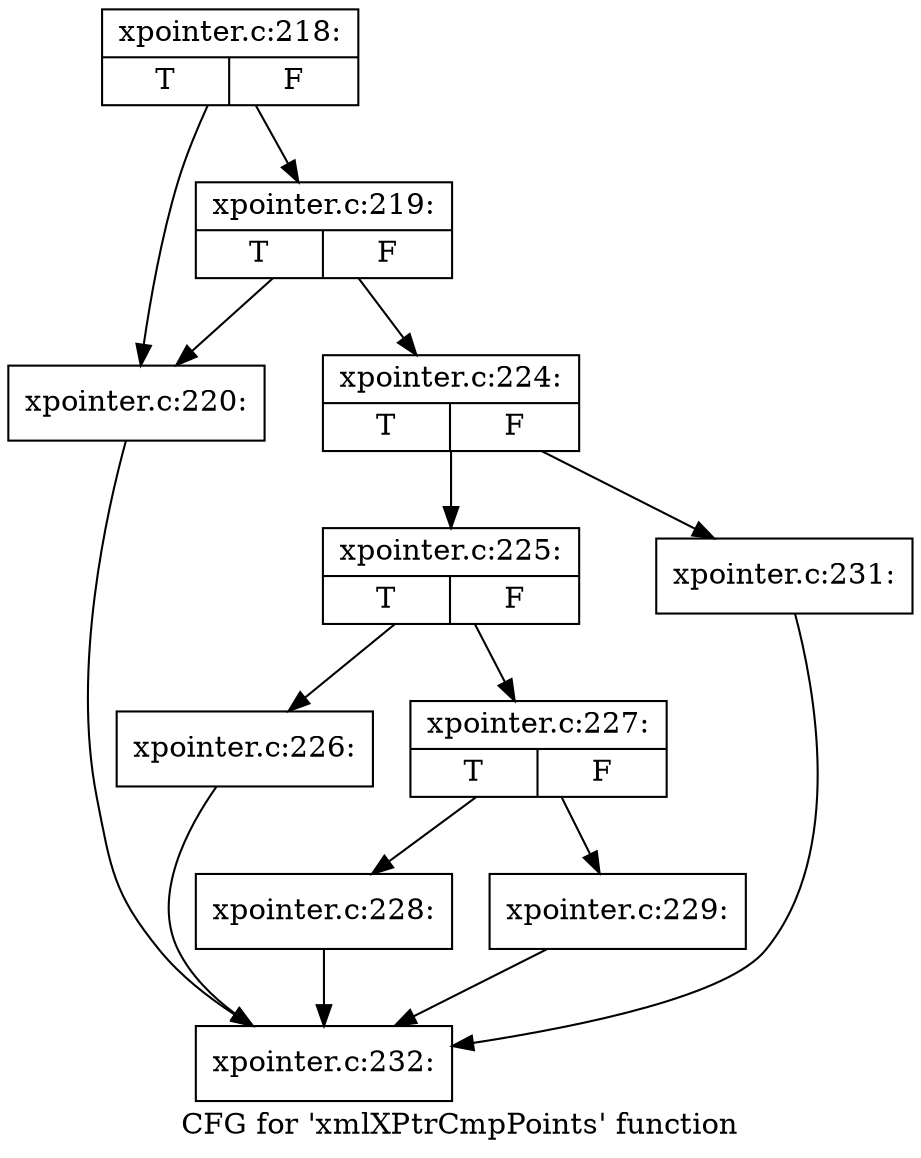 digraph "CFG for 'xmlXPtrCmpPoints' function" {
	label="CFG for 'xmlXPtrCmpPoints' function";

	Node0x51c9a20 [shape=record,label="{xpointer.c:218:|{<s0>T|<s1>F}}"];
	Node0x51c9a20 -> Node0x51cc230;
	Node0x51c9a20 -> Node0x51cc2d0;
	Node0x51cc2d0 [shape=record,label="{xpointer.c:219:|{<s0>T|<s1>F}}"];
	Node0x51cc2d0 -> Node0x51cc230;
	Node0x51cc2d0 -> Node0x51cc280;
	Node0x51cc230 [shape=record,label="{xpointer.c:220:}"];
	Node0x51cc230 -> Node0x51c7fe0;
	Node0x51cc280 [shape=record,label="{xpointer.c:224:|{<s0>T|<s1>F}}"];
	Node0x51cc280 -> Node0x51cca30;
	Node0x51cc280 -> Node0x51cca80;
	Node0x51cca30 [shape=record,label="{xpointer.c:225:|{<s0>T|<s1>F}}"];
	Node0x51cca30 -> Node0x51ccea0;
	Node0x51cca30 -> Node0x51ccef0;
	Node0x51ccea0 [shape=record,label="{xpointer.c:226:}"];
	Node0x51ccea0 -> Node0x51c7fe0;
	Node0x51ccef0 [shape=record,label="{xpointer.c:227:|{<s0>T|<s1>F}}"];
	Node0x51ccef0 -> Node0x51cd380;
	Node0x51ccef0 -> Node0x51cd3d0;
	Node0x51cd380 [shape=record,label="{xpointer.c:228:}"];
	Node0x51cd380 -> Node0x51c7fe0;
	Node0x51cd3d0 [shape=record,label="{xpointer.c:229:}"];
	Node0x51cd3d0 -> Node0x51c7fe0;
	Node0x51cca80 [shape=record,label="{xpointer.c:231:}"];
	Node0x51cca80 -> Node0x51c7fe0;
	Node0x51c7fe0 [shape=record,label="{xpointer.c:232:}"];
}
